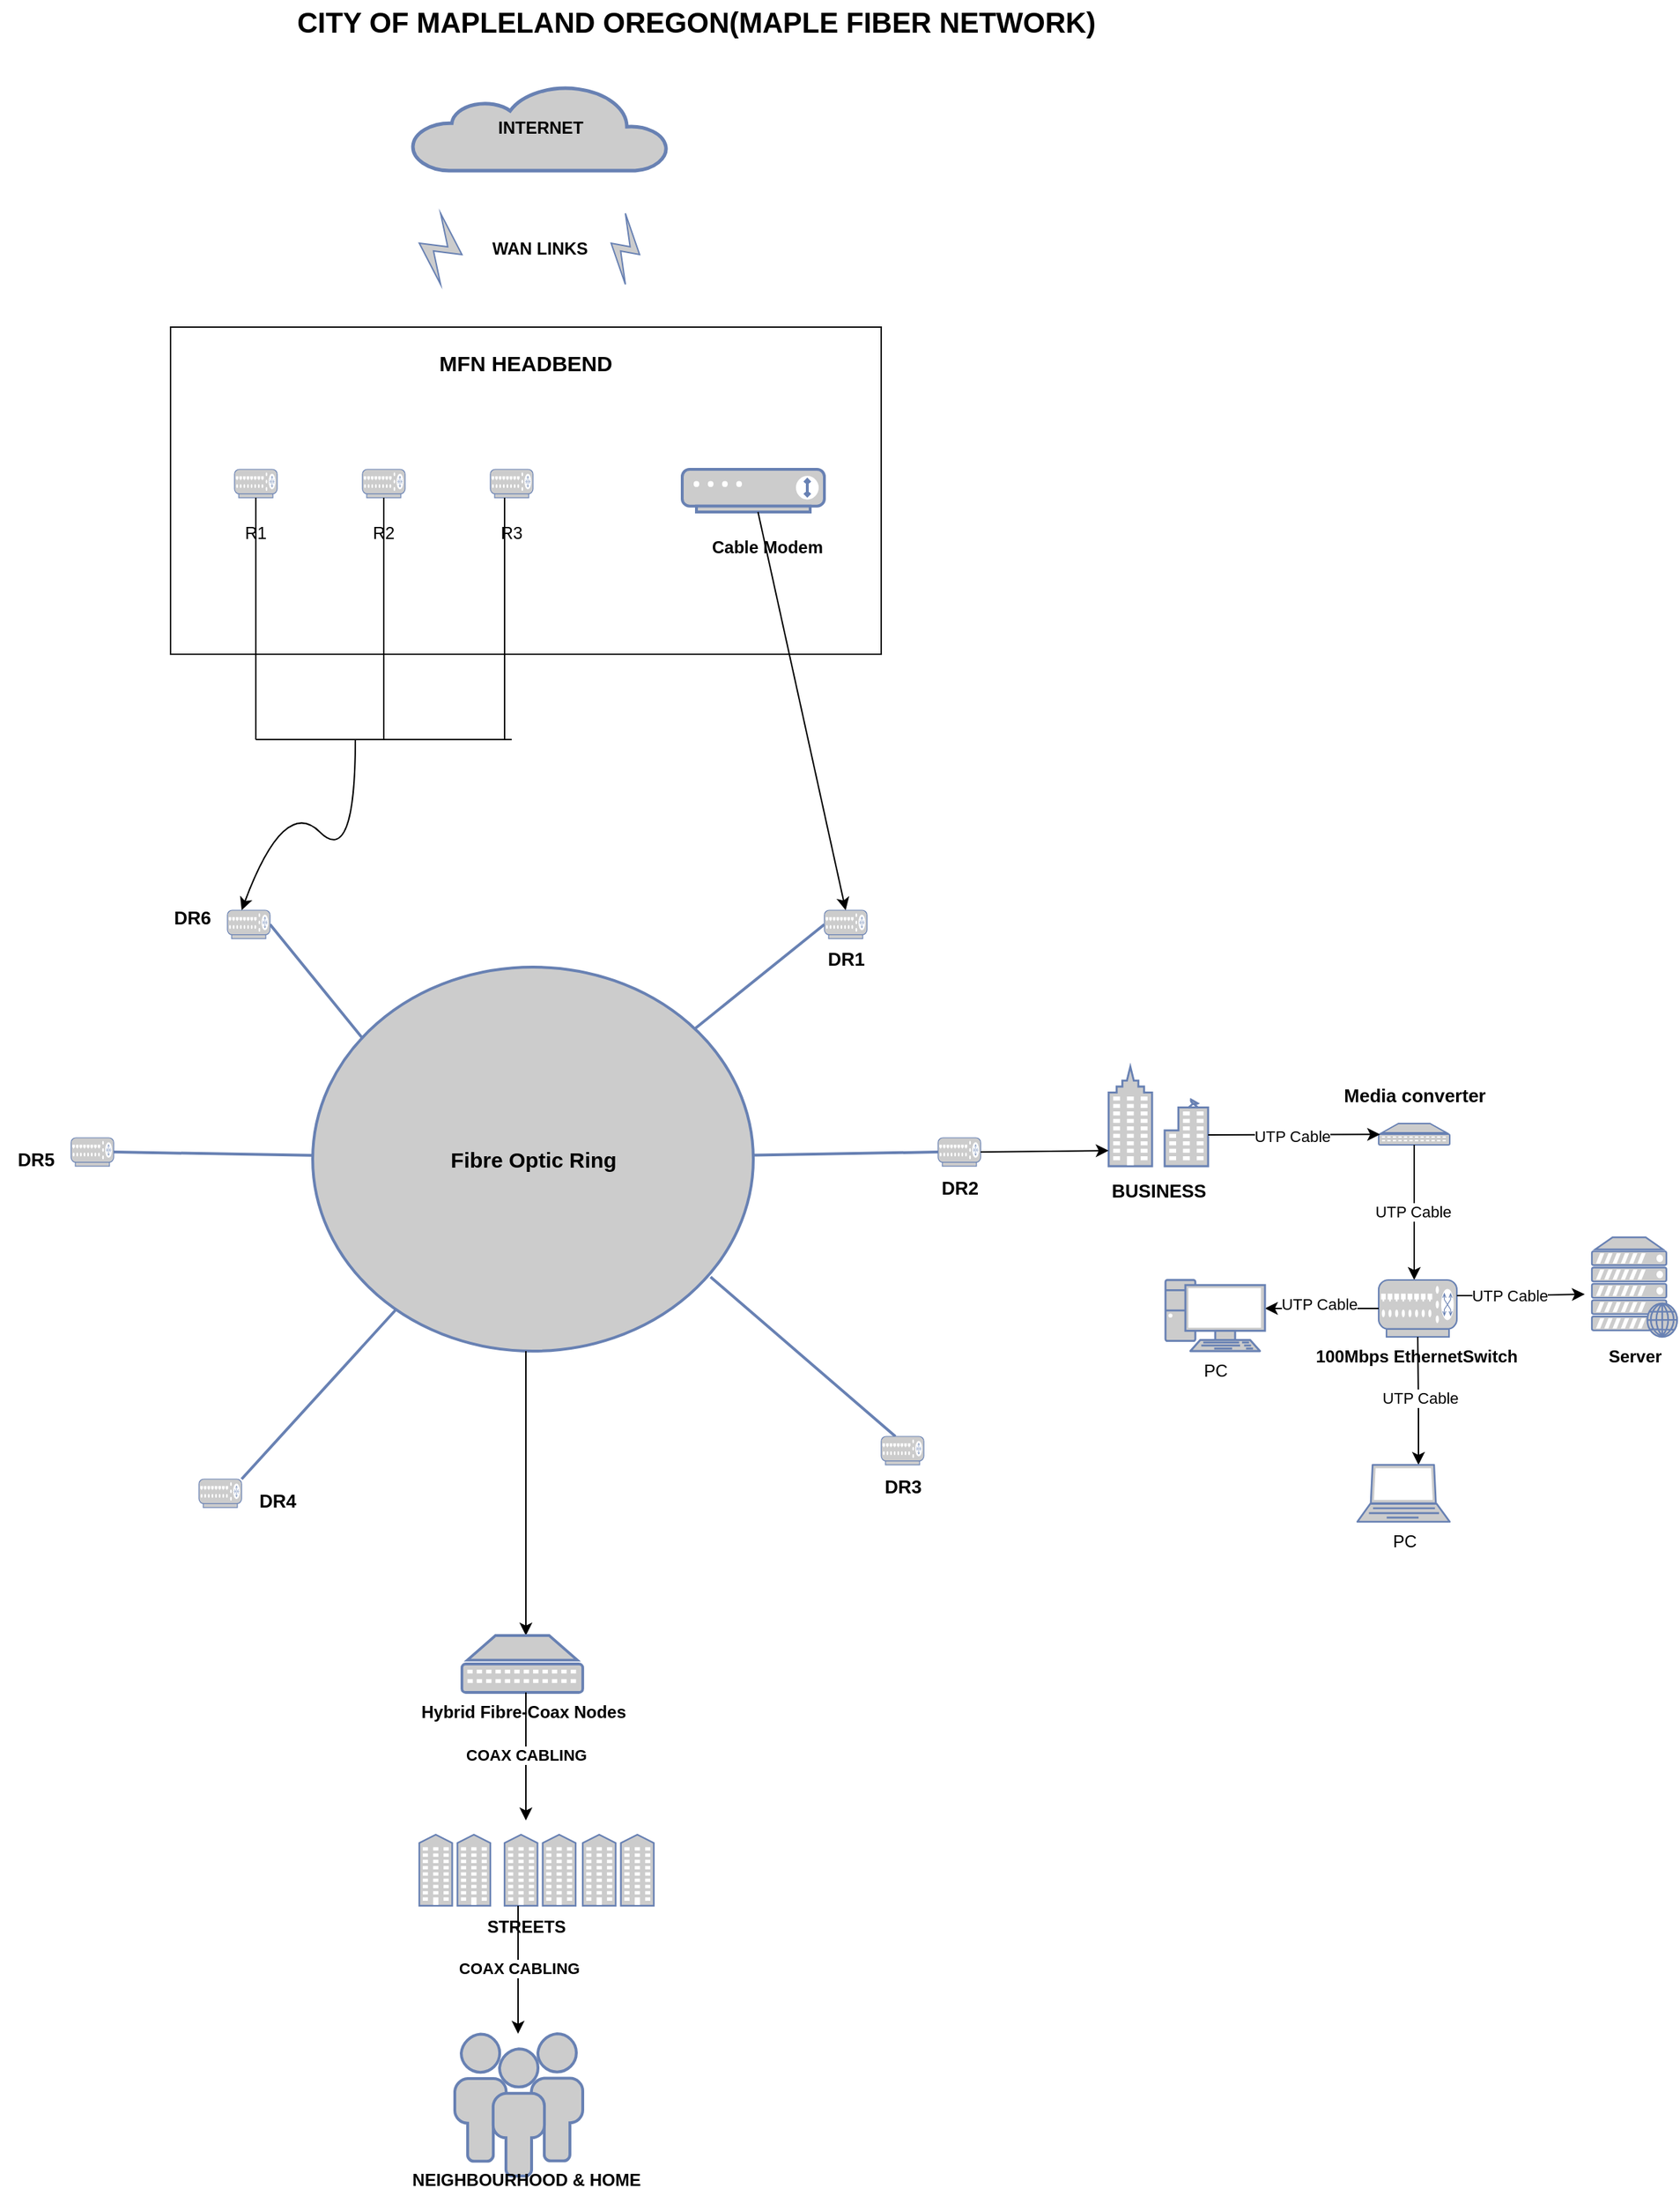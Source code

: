 <mxfile version="26.0.11">
  <diagram id="rrfEjIyxjretShfny2cN" name="Page-1">
    <mxGraphModel dx="883" dy="1581" grid="1" gridSize="10" guides="1" tooltips="1" connect="1" arrows="1" fold="1" page="1" pageScale="1" pageWidth="850" pageHeight="1100" math="0" shadow="0">
      <root>
        <mxCell id="0" />
        <mxCell id="1" parent="0" />
        <mxCell id="mrlbMcpsEWyVSAu99CpQ-91" value="" style="group" vertex="1" connectable="0" parent="1">
          <mxGeometry x="140" y="-660" width="1180" height="1488" as="geometry" />
        </mxCell>
        <mxCell id="mrlbMcpsEWyVSAu99CpQ-38" value="" style="group" vertex="1" connectable="0" parent="mrlbMcpsEWyVSAu99CpQ-91">
          <mxGeometry y="570" width="700" height="440" as="geometry" />
        </mxCell>
        <mxCell id="mrlbMcpsEWyVSAu99CpQ-1" value="&lt;font style=&quot;color: rgb(0, 0, 0); font-size: 15px;&quot;&gt;&lt;b style=&quot;&quot;&gt;Fibre Optic Ring&lt;/b&gt;&lt;/font&gt;" style="html=1;fillColor=#CCCCCC;strokeColor=#6881B3;shape=ellipse;perimeter=ellipsePerimeter;gradientColor=none;gradientDirection=north;fontColor=#ffffff;strokeWidth=2;" vertex="1" parent="mrlbMcpsEWyVSAu99CpQ-38">
          <mxGeometry x="220" y="50" width="310" height="270" as="geometry" />
        </mxCell>
        <mxCell id="mrlbMcpsEWyVSAu99CpQ-2" value="" style="strokeColor=#6881B3;edgeStyle=none;rounded=0;endArrow=none;dashed=0;html=1;strokeWidth=2;entryX=0.113;entryY=0.185;entryDx=0;entryDy=0;entryPerimeter=0;" edge="1" target="mrlbMcpsEWyVSAu99CpQ-1" parent="mrlbMcpsEWyVSAu99CpQ-38">
          <mxGeometry relative="1" as="geometry">
            <mxPoint x="190" y="20" as="sourcePoint" />
            <mxPoint x="270.005" y="90.021" as="targetPoint" />
            <Array as="points" />
          </mxGeometry>
        </mxCell>
        <mxCell id="mrlbMcpsEWyVSAu99CpQ-4" value="" style="strokeColor=#6881B3;edgeStyle=none;rounded=0;endArrow=none;dashed=0;html=1;strokeWidth=2;" edge="1" target="mrlbMcpsEWyVSAu99CpQ-1" parent="mrlbMcpsEWyVSAu99CpQ-38">
          <mxGeometry relative="1" as="geometry">
            <mxPoint x="580" y="20" as="sourcePoint" />
          </mxGeometry>
        </mxCell>
        <mxCell id="mrlbMcpsEWyVSAu99CpQ-5" value="" style="strokeColor=#6881B3;edgeStyle=none;rounded=0;endArrow=none;dashed=0;html=1;strokeWidth=2;" edge="1" target="mrlbMcpsEWyVSAu99CpQ-1" parent="mrlbMcpsEWyVSAu99CpQ-38">
          <mxGeometry relative="1" as="geometry">
            <mxPoint x="660" y="180" as="sourcePoint" />
          </mxGeometry>
        </mxCell>
        <mxCell id="mrlbMcpsEWyVSAu99CpQ-6" value="" style="strokeColor=#6881B3;edgeStyle=none;rounded=0;endArrow=none;dashed=0;html=1;strokeWidth=2;" edge="1" target="mrlbMcpsEWyVSAu99CpQ-1" parent="mrlbMcpsEWyVSAu99CpQ-38">
          <mxGeometry relative="1" as="geometry">
            <mxPoint x="170" y="410" as="sourcePoint" />
          </mxGeometry>
        </mxCell>
        <mxCell id="mrlbMcpsEWyVSAu99CpQ-7" value="" style="strokeColor=#6881B3;edgeStyle=none;rounded=0;endArrow=none;dashed=0;html=1;strokeWidth=2;" edge="1" target="mrlbMcpsEWyVSAu99CpQ-1" parent="mrlbMcpsEWyVSAu99CpQ-38">
          <mxGeometry relative="1" as="geometry">
            <mxPoint x="80" y="180" as="sourcePoint" />
          </mxGeometry>
        </mxCell>
        <mxCell id="mrlbMcpsEWyVSAu99CpQ-10" value="" style="strokeColor=#6881B3;edgeStyle=none;rounded=0;endArrow=none;dashed=0;html=1;strokeWidth=2;exitX=0.903;exitY=0.807;exitDx=0;exitDy=0;exitPerimeter=0;" edge="1" parent="mrlbMcpsEWyVSAu99CpQ-38" source="mrlbMcpsEWyVSAu99CpQ-1">
          <mxGeometry relative="1" as="geometry">
            <mxPoint x="510" y="273" as="sourcePoint" />
            <mxPoint x="630" y="380" as="targetPoint" />
          </mxGeometry>
        </mxCell>
        <mxCell id="mrlbMcpsEWyVSAu99CpQ-11" value="&lt;font style=&quot;color: rgb(0, 0, 0); font-size: 13px;&quot;&gt;&lt;b&gt;DR1&lt;/b&gt;&lt;/font&gt;" style="fontColor=#0066CC;verticalAlign=top;verticalLabelPosition=bottom;labelPosition=center;align=center;html=1;outlineConnect=0;fillColor=#CCCCCC;strokeColor=#6881B3;gradientColor=none;gradientDirection=north;strokeWidth=2;shape=mxgraph.networks.router;" vertex="1" parent="mrlbMcpsEWyVSAu99CpQ-38">
          <mxGeometry x="580" y="10" width="30" height="20" as="geometry" />
        </mxCell>
        <mxCell id="mrlbMcpsEWyVSAu99CpQ-12" value="" style="fontColor=#0066CC;verticalAlign=top;verticalLabelPosition=bottom;labelPosition=center;align=center;html=1;outlineConnect=0;fillColor=#CCCCCC;strokeColor=#6881B3;gradientColor=none;gradientDirection=north;strokeWidth=2;shape=mxgraph.networks.router;" vertex="1" parent="mrlbMcpsEWyVSAu99CpQ-38">
          <mxGeometry x="160" y="10" width="30" height="20" as="geometry" />
        </mxCell>
        <mxCell id="mrlbMcpsEWyVSAu99CpQ-13" value="" style="fontColor=#0066CC;verticalAlign=top;verticalLabelPosition=bottom;labelPosition=center;align=center;html=1;outlineConnect=0;fillColor=#CCCCCC;strokeColor=#6881B3;gradientColor=none;gradientDirection=north;strokeWidth=2;shape=mxgraph.networks.router;" vertex="1" parent="mrlbMcpsEWyVSAu99CpQ-38">
          <mxGeometry x="660" y="170" width="30" height="20" as="geometry" />
        </mxCell>
        <mxCell id="mrlbMcpsEWyVSAu99CpQ-14" value="" style="fontColor=#0066CC;verticalAlign=top;verticalLabelPosition=bottom;labelPosition=center;align=center;html=1;outlineConnect=0;fillColor=#CCCCCC;strokeColor=#6881B3;gradientColor=none;gradientDirection=north;strokeWidth=2;shape=mxgraph.networks.router;" vertex="1" parent="mrlbMcpsEWyVSAu99CpQ-38">
          <mxGeometry x="620" y="380" width="30" height="20" as="geometry" />
        </mxCell>
        <mxCell id="mrlbMcpsEWyVSAu99CpQ-15" value="" style="fontColor=#0066CC;verticalAlign=top;verticalLabelPosition=bottom;labelPosition=center;align=center;html=1;outlineConnect=0;fillColor=#CCCCCC;strokeColor=#6881B3;gradientColor=none;gradientDirection=north;strokeWidth=2;shape=mxgraph.networks.router;" vertex="1" parent="mrlbMcpsEWyVSAu99CpQ-38">
          <mxGeometry x="140" y="410" width="30" height="20" as="geometry" />
        </mxCell>
        <mxCell id="mrlbMcpsEWyVSAu99CpQ-16" value="" style="fontColor=#0066CC;verticalAlign=top;verticalLabelPosition=bottom;labelPosition=center;align=center;html=1;outlineConnect=0;fillColor=#CCCCCC;strokeColor=#6881B3;gradientColor=none;gradientDirection=north;strokeWidth=2;shape=mxgraph.networks.router;" vertex="1" parent="mrlbMcpsEWyVSAu99CpQ-38">
          <mxGeometry x="50" y="170" width="30" height="20" as="geometry" />
        </mxCell>
        <mxCell id="mrlbMcpsEWyVSAu99CpQ-19" value="&lt;font style=&quot;color: rgb(0, 0, 0); font-size: 13px;&quot;&gt;&lt;b&gt;DR2&lt;/b&gt;&lt;/font&gt;" style="text;html=1;align=center;verticalAlign=middle;resizable=0;points=[];autosize=1;strokeColor=none;fillColor=none;" vertex="1" parent="mrlbMcpsEWyVSAu99CpQ-38">
          <mxGeometry x="650" y="190" width="50" height="30" as="geometry" />
        </mxCell>
        <mxCell id="mrlbMcpsEWyVSAu99CpQ-20" value="&lt;font style=&quot;color: rgb(0, 0, 0); font-size: 13px;&quot;&gt;&lt;b&gt;DR5&lt;/b&gt;&lt;/font&gt;" style="text;html=1;align=center;verticalAlign=middle;resizable=0;points=[];autosize=1;strokeColor=none;fillColor=none;" vertex="1" parent="mrlbMcpsEWyVSAu99CpQ-38">
          <mxGeometry y="170" width="50" height="30" as="geometry" />
        </mxCell>
        <mxCell id="mrlbMcpsEWyVSAu99CpQ-21" value="&lt;font style=&quot;color: rgb(0, 0, 0); font-size: 13px;&quot;&gt;&lt;b&gt;DR4&lt;/b&gt;&lt;/font&gt;" style="text;html=1;align=center;verticalAlign=middle;resizable=0;points=[];autosize=1;strokeColor=none;fillColor=none;" vertex="1" parent="mrlbMcpsEWyVSAu99CpQ-38">
          <mxGeometry x="170" y="410" width="50" height="30" as="geometry" />
        </mxCell>
        <mxCell id="mrlbMcpsEWyVSAu99CpQ-22" value="&lt;font style=&quot;color: rgb(0, 0, 0); font-size: 13px;&quot;&gt;&lt;b&gt;DR3&lt;/b&gt;&lt;/font&gt;" style="text;html=1;align=center;verticalAlign=middle;resizable=0;points=[];autosize=1;strokeColor=none;fillColor=none;" vertex="1" parent="mrlbMcpsEWyVSAu99CpQ-38">
          <mxGeometry x="610" y="400" width="50" height="30" as="geometry" />
        </mxCell>
        <mxCell id="mrlbMcpsEWyVSAu99CpQ-23" value="&lt;font style=&quot;color: rgb(0, 0, 0); font-size: 13px;&quot;&gt;&lt;b&gt;DR6&lt;/b&gt;&lt;/font&gt;" style="text;html=1;align=center;verticalAlign=middle;resizable=0;points=[];autosize=1;strokeColor=none;fillColor=none;" vertex="1" parent="mrlbMcpsEWyVSAu99CpQ-38">
          <mxGeometry x="110" width="50" height="30" as="geometry" />
        </mxCell>
        <mxCell id="mrlbMcpsEWyVSAu99CpQ-74" value="" style="endArrow=classic;html=1;rounded=0;" edge="1" parent="mrlbMcpsEWyVSAu99CpQ-38">
          <mxGeometry width="50" height="50" relative="1" as="geometry">
            <mxPoint x="370" y="320" as="sourcePoint" />
            <mxPoint x="370" y="520" as="targetPoint" />
            <Array as="points" />
          </mxGeometry>
        </mxCell>
        <mxCell id="mrlbMcpsEWyVSAu99CpQ-39" value="&lt;b&gt;&lt;font style=&quot;color: rgb(0, 0, 0);&quot;&gt;INTERNET&lt;/font&gt;&lt;/b&gt;" style="html=1;outlineConnect=0;fillColor=#CCCCCC;strokeColor=#6881B3;gradientColor=none;gradientDirection=north;strokeWidth=2;shape=mxgraph.networks.cloud;fontColor=#ffffff;" vertex="1" parent="mrlbMcpsEWyVSAu99CpQ-91">
          <mxGeometry x="290" width="180" height="60" as="geometry" />
        </mxCell>
        <mxCell id="mrlbMcpsEWyVSAu99CpQ-40" value="" style="fontColor=#0066CC;verticalAlign=top;verticalLabelPosition=bottom;labelPosition=center;align=center;html=1;outlineConnect=0;fillColor=#CCCCCC;strokeColor=#6881B3;gradientColor=none;gradientDirection=north;strokeWidth=2;shape=mxgraph.networks.comm_link;" vertex="1" parent="mrlbMcpsEWyVSAu99CpQ-91">
          <mxGeometry x="430" y="90" width="20" height="50" as="geometry" />
        </mxCell>
        <mxCell id="mrlbMcpsEWyVSAu99CpQ-41" value="" style="fontColor=#0066CC;verticalAlign=top;verticalLabelPosition=bottom;labelPosition=center;align=center;html=1;outlineConnect=0;fillColor=#CCCCCC;strokeColor=#6881B3;gradientColor=none;gradientDirection=north;strokeWidth=2;shape=mxgraph.networks.comm_link;" vertex="1" parent="mrlbMcpsEWyVSAu99CpQ-91">
          <mxGeometry x="295" y="90" width="30" height="50" as="geometry" />
        </mxCell>
        <mxCell id="mrlbMcpsEWyVSAu99CpQ-42" value="&lt;b&gt;WAN LINKS&lt;/b&gt;" style="text;html=1;align=center;verticalAlign=middle;whiteSpace=wrap;rounded=0;" vertex="1" parent="mrlbMcpsEWyVSAu99CpQ-91">
          <mxGeometry x="340" y="100" width="80" height="30" as="geometry" />
        </mxCell>
        <mxCell id="mrlbMcpsEWyVSAu99CpQ-43" value="" style="group" vertex="1" connectable="0" parent="mrlbMcpsEWyVSAu99CpQ-91">
          <mxGeometry x="120" y="170" width="500" height="580" as="geometry" />
        </mxCell>
        <mxCell id="mrlbMcpsEWyVSAu99CpQ-24" value="" style="rounded=0;whiteSpace=wrap;html=1;align=left;" vertex="1" parent="mrlbMcpsEWyVSAu99CpQ-43">
          <mxGeometry width="500" height="230" as="geometry" />
        </mxCell>
        <mxCell id="mrlbMcpsEWyVSAu99CpQ-25" value="&lt;b&gt;&lt;font style=&quot;font-size: 15px;&quot;&gt;MFN HEADBEND&lt;/font&gt;&lt;/b&gt;" style="text;html=1;align=center;verticalAlign=middle;whiteSpace=wrap;rounded=0;" vertex="1" parent="mrlbMcpsEWyVSAu99CpQ-43">
          <mxGeometry x="90" y="10" width="320" height="30" as="geometry" />
        </mxCell>
        <mxCell id="mrlbMcpsEWyVSAu99CpQ-26" value="" style="fontColor=#0066CC;verticalAlign=top;verticalLabelPosition=bottom;labelPosition=center;align=center;html=1;outlineConnect=0;fillColor=#CCCCCC;strokeColor=#6881B3;gradientColor=none;gradientDirection=north;strokeWidth=2;shape=mxgraph.networks.router;" vertex="1" parent="mrlbMcpsEWyVSAu99CpQ-43">
          <mxGeometry x="45" y="100" width="30" height="20" as="geometry" />
        </mxCell>
        <mxCell id="mrlbMcpsEWyVSAu99CpQ-27" value="" style="fontColor=#0066CC;verticalAlign=top;verticalLabelPosition=bottom;labelPosition=center;align=center;html=1;outlineConnect=0;fillColor=#CCCCCC;strokeColor=#6881B3;gradientColor=none;gradientDirection=north;strokeWidth=2;shape=mxgraph.networks.router;" vertex="1" parent="mrlbMcpsEWyVSAu99CpQ-43">
          <mxGeometry x="135" y="100" width="30" height="20" as="geometry" />
        </mxCell>
        <mxCell id="mrlbMcpsEWyVSAu99CpQ-28" value="" style="fontColor=#0066CC;verticalAlign=top;verticalLabelPosition=bottom;labelPosition=center;align=center;html=1;outlineConnect=0;fillColor=#CCCCCC;strokeColor=#6881B3;gradientColor=none;gradientDirection=north;strokeWidth=2;shape=mxgraph.networks.router;" vertex="1" parent="mrlbMcpsEWyVSAu99CpQ-43">
          <mxGeometry x="225" y="100" width="30" height="20" as="geometry" />
        </mxCell>
        <mxCell id="mrlbMcpsEWyVSAu99CpQ-30" value="R1" style="text;html=1;align=center;verticalAlign=middle;whiteSpace=wrap;rounded=0;" vertex="1" parent="mrlbMcpsEWyVSAu99CpQ-43">
          <mxGeometry x="30" y="130" width="60" height="30" as="geometry" />
        </mxCell>
        <mxCell id="mrlbMcpsEWyVSAu99CpQ-31" value="R2" style="text;html=1;align=center;verticalAlign=middle;whiteSpace=wrap;rounded=0;" vertex="1" parent="mrlbMcpsEWyVSAu99CpQ-43">
          <mxGeometry x="120" y="130" width="60" height="30" as="geometry" />
        </mxCell>
        <mxCell id="mrlbMcpsEWyVSAu99CpQ-32" value="R3" style="text;html=1;align=center;verticalAlign=middle;whiteSpace=wrap;rounded=0;" vertex="1" parent="mrlbMcpsEWyVSAu99CpQ-43">
          <mxGeometry x="210" y="130" width="60" height="30" as="geometry" />
        </mxCell>
        <mxCell id="mrlbMcpsEWyVSAu99CpQ-35" value="" style="fontColor=#0066CC;verticalAlign=top;verticalLabelPosition=bottom;labelPosition=center;align=center;html=1;outlineConnect=0;fillColor=#CCCCCC;strokeColor=#6881B3;gradientColor=none;gradientDirection=north;strokeWidth=2;shape=mxgraph.networks.modem;" vertex="1" parent="mrlbMcpsEWyVSAu99CpQ-43">
          <mxGeometry x="360" y="100" width="100" height="30" as="geometry" />
        </mxCell>
        <mxCell id="mrlbMcpsEWyVSAu99CpQ-36" value="&lt;b&gt;Cable Modem&lt;/b&gt;" style="text;html=1;align=center;verticalAlign=middle;whiteSpace=wrap;rounded=0;" vertex="1" parent="mrlbMcpsEWyVSAu99CpQ-43">
          <mxGeometry x="380" y="140" width="80" height="30" as="geometry" />
        </mxCell>
        <mxCell id="mrlbMcpsEWyVSAu99CpQ-49" value="" style="line;strokeWidth=1;direction=south;html=1;" vertex="1" parent="mrlbMcpsEWyVSAu99CpQ-43">
          <mxGeometry x="55" y="120" width="10" height="170" as="geometry" />
        </mxCell>
        <mxCell id="mrlbMcpsEWyVSAu99CpQ-50" value="" style="line;strokeWidth=1;direction=south;html=1;" vertex="1" parent="mrlbMcpsEWyVSAu99CpQ-43">
          <mxGeometry x="145" y="120" width="10" height="170" as="geometry" />
        </mxCell>
        <mxCell id="mrlbMcpsEWyVSAu99CpQ-51" value="" style="line;strokeWidth=1;direction=south;html=1;" vertex="1" parent="mrlbMcpsEWyVSAu99CpQ-43">
          <mxGeometry x="230" y="120" width="10" height="170" as="geometry" />
        </mxCell>
        <mxCell id="mrlbMcpsEWyVSAu99CpQ-52" value="" style="line;strokeWidth=1;html=1;perimeter=backbonePerimeter;points=[];outlineConnect=0;" vertex="1" parent="mrlbMcpsEWyVSAu99CpQ-43">
          <mxGeometry x="60" y="285" width="180" height="10" as="geometry" />
        </mxCell>
        <mxCell id="mrlbMcpsEWyVSAu99CpQ-55" value="" style="curved=1;endArrow=classic;html=1;rounded=0;" edge="1" parent="mrlbMcpsEWyVSAu99CpQ-43" source="mrlbMcpsEWyVSAu99CpQ-52">
          <mxGeometry width="50" height="50" relative="1" as="geometry">
            <mxPoint x="80" y="380" as="sourcePoint" />
            <mxPoint x="50" y="410" as="targetPoint" />
            <Array as="points">
              <mxPoint x="130" y="380" />
              <mxPoint x="80" y="330" />
            </Array>
          </mxGeometry>
        </mxCell>
        <mxCell id="mrlbMcpsEWyVSAu99CpQ-44" value="" style="endArrow=classic;html=1;rounded=0;entryX=0.5;entryY=0;entryDx=0;entryDy=0;entryPerimeter=0;" edge="1" parent="mrlbMcpsEWyVSAu99CpQ-91" source="mrlbMcpsEWyVSAu99CpQ-35" target="mrlbMcpsEWyVSAu99CpQ-11">
          <mxGeometry width="50" height="50" relative="1" as="geometry">
            <mxPoint x="400" y="550" as="sourcePoint" />
            <mxPoint x="400" y="650" as="targetPoint" />
          </mxGeometry>
        </mxCell>
        <mxCell id="mrlbMcpsEWyVSAu99CpQ-56" value="" style="fontColor=#0066CC;verticalAlign=top;verticalLabelPosition=bottom;labelPosition=center;align=center;html=1;outlineConnect=0;fillColor=#CCCCCC;strokeColor=#6881B3;gradientColor=none;gradientDirection=north;strokeWidth=2;shape=mxgraph.networks.business_center;" vertex="1" parent="mrlbMcpsEWyVSAu99CpQ-91">
          <mxGeometry x="780" y="690" width="70" height="70" as="geometry" />
        </mxCell>
        <mxCell id="mrlbMcpsEWyVSAu99CpQ-57" value="&lt;font style=&quot;color: rgb(0, 0, 0); font-size: 13px;&quot;&gt;&lt;b&gt;BUSINESS&lt;/b&gt;&lt;/font&gt;&lt;div&gt;&lt;font style=&quot;color: rgb(0, 0, 0); font-size: 13px;&quot;&gt;&lt;b&gt;&lt;br&gt;&lt;/b&gt;&lt;/font&gt;&lt;/div&gt;" style="text;html=1;align=center;verticalAlign=middle;resizable=0;points=[];autosize=1;strokeColor=none;fillColor=none;" vertex="1" parent="mrlbMcpsEWyVSAu99CpQ-91">
          <mxGeometry x="770" y="765" width="90" height="40" as="geometry" />
        </mxCell>
        <mxCell id="mrlbMcpsEWyVSAu99CpQ-58" value="" style="endArrow=classic;html=1;rounded=0;" edge="1" parent="mrlbMcpsEWyVSAu99CpQ-91">
          <mxGeometry width="50" height="50" relative="1" as="geometry">
            <mxPoint x="690" y="750" as="sourcePoint" />
            <mxPoint x="780" y="749" as="targetPoint" />
          </mxGeometry>
        </mxCell>
        <mxCell id="mrlbMcpsEWyVSAu99CpQ-59" value="" style="fontColor=#0066CC;verticalAlign=top;verticalLabelPosition=bottom;labelPosition=center;align=center;html=1;outlineConnect=0;fillColor=#CCCCCC;strokeColor=#6881B3;gradientColor=none;gradientDirection=north;strokeWidth=2;shape=mxgraph.networks.patch_panel;" vertex="1" parent="mrlbMcpsEWyVSAu99CpQ-91">
          <mxGeometry x="970" y="730" width="50" height="15" as="geometry" />
        </mxCell>
        <mxCell id="mrlbMcpsEWyVSAu99CpQ-61" value="" style="endArrow=classic;html=1;rounded=0;entryX=0.02;entryY=0.51;entryDx=0;entryDy=0;entryPerimeter=0;" edge="1" parent="mrlbMcpsEWyVSAu99CpQ-91" target="mrlbMcpsEWyVSAu99CpQ-59">
          <mxGeometry width="50" height="50" relative="1" as="geometry">
            <mxPoint x="850" y="738" as="sourcePoint" />
            <mxPoint x="940" y="737" as="targetPoint" />
            <Array as="points" />
          </mxGeometry>
        </mxCell>
        <mxCell id="mrlbMcpsEWyVSAu99CpQ-62" value="UTP Cable" style="edgeLabel;html=1;align=center;verticalAlign=middle;resizable=0;points=[];" vertex="1" connectable="0" parent="mrlbMcpsEWyVSAu99CpQ-61">
          <mxGeometry x="-0.025" y="-1" relative="1" as="geometry">
            <mxPoint as="offset" />
          </mxGeometry>
        </mxCell>
        <mxCell id="mrlbMcpsEWyVSAu99CpQ-64" value="" style="endArrow=classic;html=1;rounded=0;exitX=0.5;exitY=1;exitDx=0;exitDy=0;exitPerimeter=0;" edge="1" parent="mrlbMcpsEWyVSAu99CpQ-91" source="mrlbMcpsEWyVSAu99CpQ-59">
          <mxGeometry width="50" height="50" relative="1" as="geometry">
            <mxPoint x="990" y="800" as="sourcePoint" />
            <mxPoint x="995" y="840" as="targetPoint" />
            <Array as="points" />
          </mxGeometry>
        </mxCell>
        <mxCell id="mrlbMcpsEWyVSAu99CpQ-65" value="UTP Cable" style="edgeLabel;html=1;align=center;verticalAlign=middle;resizable=0;points=[];" vertex="1" connectable="0" parent="mrlbMcpsEWyVSAu99CpQ-64">
          <mxGeometry x="-0.025" y="-1" relative="1" as="geometry">
            <mxPoint as="offset" />
          </mxGeometry>
        </mxCell>
        <mxCell id="mrlbMcpsEWyVSAu99CpQ-66" value="&lt;div&gt;&lt;font style=&quot;color: rgb(0, 0, 0); font-size: 13px;&quot;&gt;&lt;b&gt;Media converter&lt;/b&gt;&lt;/font&gt;&lt;/div&gt;" style="text;html=1;align=center;verticalAlign=middle;resizable=0;points=[];autosize=1;strokeColor=none;fillColor=none;" vertex="1" parent="mrlbMcpsEWyVSAu99CpQ-91">
          <mxGeometry x="935" y="695" width="120" height="30" as="geometry" />
        </mxCell>
        <mxCell id="mrlbMcpsEWyVSAu99CpQ-67" value="&lt;font style=&quot;color: rgb(0, 0, 0);&quot;&gt;&lt;b&gt;100Mbps EthernetSwitch&amp;nbsp;&lt;/b&gt;&lt;/font&gt;" style="fontColor=#0066CC;verticalAlign=top;verticalLabelPosition=bottom;labelPosition=center;align=center;html=1;outlineConnect=0;fillColor=#CCCCCC;strokeColor=#6881B3;gradientColor=none;gradientDirection=north;strokeWidth=2;shape=mxgraph.networks.switch;" vertex="1" parent="mrlbMcpsEWyVSAu99CpQ-91">
          <mxGeometry x="970" y="840" width="55" height="40" as="geometry" />
        </mxCell>
        <mxCell id="mrlbMcpsEWyVSAu99CpQ-68" value="" style="endArrow=classic;html=1;rounded=0;exitX=0;exitY=0.5;exitDx=0;exitDy=0;exitPerimeter=0;" edge="1" parent="mrlbMcpsEWyVSAu99CpQ-91" source="mrlbMcpsEWyVSAu99CpQ-67">
          <mxGeometry width="50" height="50" relative="1" as="geometry">
            <mxPoint x="830" y="901" as="sourcePoint" />
            <mxPoint x="890" y="860" as="targetPoint" />
          </mxGeometry>
        </mxCell>
        <mxCell id="mrlbMcpsEWyVSAu99CpQ-95" value="UTP Cable" style="edgeLabel;html=1;align=center;verticalAlign=middle;resizable=0;points=[];" vertex="1" connectable="0" parent="mrlbMcpsEWyVSAu99CpQ-68">
          <mxGeometry x="0.05" y="-3" relative="1" as="geometry">
            <mxPoint as="offset" />
          </mxGeometry>
        </mxCell>
        <mxCell id="mrlbMcpsEWyVSAu99CpQ-69" value="" style="endArrow=classic;html=1;rounded=0;exitX=0.5;exitY=1;exitDx=0;exitDy=0;exitPerimeter=0;" edge="1" parent="mrlbMcpsEWyVSAu99CpQ-91" source="mrlbMcpsEWyVSAu99CpQ-67">
          <mxGeometry width="50" height="50" relative="1" as="geometry">
            <mxPoint x="980" y="931" as="sourcePoint" />
            <mxPoint x="998" y="970" as="targetPoint" />
            <Array as="points">
              <mxPoint x="998" y="930" />
            </Array>
          </mxGeometry>
        </mxCell>
        <mxCell id="mrlbMcpsEWyVSAu99CpQ-97" value="UTP Cable" style="edgeLabel;html=1;align=center;verticalAlign=middle;resizable=0;points=[];" vertex="1" connectable="0" parent="mrlbMcpsEWyVSAu99CpQ-69">
          <mxGeometry x="-0.044" y="1" relative="1" as="geometry">
            <mxPoint as="offset" />
          </mxGeometry>
        </mxCell>
        <mxCell id="mrlbMcpsEWyVSAu99CpQ-70" value="" style="endArrow=classic;html=1;rounded=0;" edge="1" parent="mrlbMcpsEWyVSAu99CpQ-91">
          <mxGeometry width="50" height="50" relative="1" as="geometry">
            <mxPoint x="1025" y="851" as="sourcePoint" />
            <mxPoint x="1115" y="850" as="targetPoint" />
            <Array as="points">
              <mxPoint x="1055" y="851" />
              <mxPoint x="1065" y="851" />
            </Array>
          </mxGeometry>
        </mxCell>
        <mxCell id="mrlbMcpsEWyVSAu99CpQ-96" value="UTP Cable" style="edgeLabel;html=1;align=center;verticalAlign=middle;resizable=0;points=[];" vertex="1" connectable="0" parent="mrlbMcpsEWyVSAu99CpQ-70">
          <mxGeometry x="-0.178" relative="1" as="geometry">
            <mxPoint as="offset" />
          </mxGeometry>
        </mxCell>
        <mxCell id="mrlbMcpsEWyVSAu99CpQ-71" value="&lt;font style=&quot;color: rgb(0, 0, 0);&quot;&gt;&lt;b&gt;Server&lt;/b&gt;&lt;/font&gt;" style="fontColor=#0066CC;verticalAlign=top;verticalLabelPosition=bottom;labelPosition=center;align=center;html=1;outlineConnect=0;fillColor=#CCCCCC;strokeColor=#6881B3;gradientColor=none;gradientDirection=north;strokeWidth=2;shape=mxgraph.networks.web_server;" vertex="1" parent="mrlbMcpsEWyVSAu99CpQ-91">
          <mxGeometry x="1120" y="810" width="60" height="70" as="geometry" />
        </mxCell>
        <mxCell id="mrlbMcpsEWyVSAu99CpQ-72" value="&lt;font style=&quot;color: rgb(0, 0, 0);&quot;&gt;PC&lt;/font&gt;" style="fontColor=#0066CC;verticalAlign=top;verticalLabelPosition=bottom;labelPosition=center;align=center;html=1;outlineConnect=0;fillColor=#CCCCCC;strokeColor=#6881B3;gradientColor=none;gradientDirection=north;strokeWidth=2;shape=mxgraph.networks.laptop;" vertex="1" parent="mrlbMcpsEWyVSAu99CpQ-91">
          <mxGeometry x="955" y="970" width="65" height="40" as="geometry" />
        </mxCell>
        <mxCell id="mrlbMcpsEWyVSAu99CpQ-73" value="&lt;font style=&quot;color: rgb(0, 0, 0);&quot;&gt;PC&lt;/font&gt;" style="fontColor=#0066CC;verticalAlign=top;verticalLabelPosition=bottom;labelPosition=center;align=center;html=1;outlineConnect=0;fillColor=#CCCCCC;strokeColor=#6881B3;gradientColor=none;gradientDirection=north;strokeWidth=2;shape=mxgraph.networks.pc;" vertex="1" parent="mrlbMcpsEWyVSAu99CpQ-91">
          <mxGeometry x="820" y="840" width="70" height="50" as="geometry" />
        </mxCell>
        <mxCell id="mrlbMcpsEWyVSAu99CpQ-76" value="&lt;font style=&quot;color: rgb(0, 0, 0);&quot;&gt;&lt;b&gt;Hybrid Fibre-Coax Nodes&lt;/b&gt;&lt;/font&gt;" style="fontColor=#0066CC;verticalAlign=top;verticalLabelPosition=bottom;labelPosition=center;align=center;html=1;outlineConnect=0;fillColor=#CCCCCC;strokeColor=#6881B3;gradientColor=none;gradientDirection=north;strokeWidth=2;shape=mxgraph.networks.patch_panel;" vertex="1" parent="mrlbMcpsEWyVSAu99CpQ-91">
          <mxGeometry x="325" y="1090" width="85" height="40" as="geometry" />
        </mxCell>
        <mxCell id="mrlbMcpsEWyVSAu99CpQ-80" value="" style="group" vertex="1" connectable="0" parent="mrlbMcpsEWyVSAu99CpQ-91">
          <mxGeometry x="295" y="1230" width="175" height="50" as="geometry" />
        </mxCell>
        <mxCell id="mrlbMcpsEWyVSAu99CpQ-77" value="" style="fontColor=#0066CC;verticalAlign=top;verticalLabelPosition=bottom;labelPosition=center;align=center;html=1;outlineConnect=0;fillColor=#CCCCCC;strokeColor=#6881B3;gradientColor=none;gradientDirection=north;strokeWidth=2;shape=mxgraph.networks.community;" vertex="1" parent="mrlbMcpsEWyVSAu99CpQ-80">
          <mxGeometry width="50" height="50" as="geometry" />
        </mxCell>
        <mxCell id="mrlbMcpsEWyVSAu99CpQ-78" value="" style="fontColor=#0066CC;verticalAlign=top;verticalLabelPosition=bottom;labelPosition=center;align=center;html=1;outlineConnect=0;fillColor=#CCCCCC;strokeColor=#6881B3;gradientColor=none;gradientDirection=north;strokeWidth=2;shape=mxgraph.networks.community;" vertex="1" parent="mrlbMcpsEWyVSAu99CpQ-80">
          <mxGeometry x="60" width="50" height="50" as="geometry" />
        </mxCell>
        <mxCell id="mrlbMcpsEWyVSAu99CpQ-79" value="" style="fontColor=#0066CC;verticalAlign=top;verticalLabelPosition=bottom;labelPosition=center;align=center;html=1;outlineConnect=0;fillColor=#CCCCCC;strokeColor=#6881B3;gradientColor=none;gradientDirection=north;strokeWidth=2;shape=mxgraph.networks.community;" vertex="1" parent="mrlbMcpsEWyVSAu99CpQ-80">
          <mxGeometry x="115" width="50" height="50" as="geometry" />
        </mxCell>
        <mxCell id="mrlbMcpsEWyVSAu99CpQ-81" value="&lt;b&gt;&lt;font style=&quot;color: rgb(0, 0, 0);&quot;&gt;STREETS&lt;/font&gt;&lt;/b&gt;" style="text;html=1;align=center;verticalAlign=middle;resizable=0;points=[];autosize=1;strokeColor=none;fillColor=none;" vertex="1" parent="mrlbMcpsEWyVSAu99CpQ-91">
          <mxGeometry x="330" y="1280" width="80" height="30" as="geometry" />
        </mxCell>
        <mxCell id="mrlbMcpsEWyVSAu99CpQ-83" value="" style="endArrow=classic;html=1;rounded=0;" edge="1" parent="mrlbMcpsEWyVSAu99CpQ-91">
          <mxGeometry width="50" height="50" relative="1" as="geometry">
            <mxPoint x="370" y="1130" as="sourcePoint" />
            <mxPoint x="370" y="1220" as="targetPoint" />
            <Array as="points" />
          </mxGeometry>
        </mxCell>
        <mxCell id="mrlbMcpsEWyVSAu99CpQ-84" value="&lt;b&gt;COAX CABLING&lt;/b&gt;" style="edgeLabel;html=1;align=center;verticalAlign=middle;resizable=0;points=[];" vertex="1" connectable="0" parent="mrlbMcpsEWyVSAu99CpQ-83">
          <mxGeometry x="-0.022" relative="1" as="geometry">
            <mxPoint as="offset" />
          </mxGeometry>
        </mxCell>
        <mxCell id="mrlbMcpsEWyVSAu99CpQ-85" value="" style="fontColor=#0066CC;verticalAlign=top;verticalLabelPosition=bottom;labelPosition=center;align=center;html=1;outlineConnect=0;fillColor=#CCCCCC;strokeColor=#6881B3;gradientColor=none;gradientDirection=north;strokeWidth=2;shape=mxgraph.networks.users;" vertex="1" parent="mrlbMcpsEWyVSAu99CpQ-91">
          <mxGeometry x="320" y="1370" width="90" height="100" as="geometry" />
        </mxCell>
        <mxCell id="mrlbMcpsEWyVSAu99CpQ-86" value="" style="endArrow=classic;html=1;rounded=0;" edge="1" parent="mrlbMcpsEWyVSAu99CpQ-91">
          <mxGeometry width="50" height="50" relative="1" as="geometry">
            <mxPoint x="364.5" y="1280" as="sourcePoint" />
            <mxPoint x="364.5" y="1370" as="targetPoint" />
            <Array as="points" />
          </mxGeometry>
        </mxCell>
        <mxCell id="mrlbMcpsEWyVSAu99CpQ-87" value="&lt;b&gt;COAX CABLING&lt;/b&gt;" style="edgeLabel;html=1;align=center;verticalAlign=middle;resizable=0;points=[];" vertex="1" connectable="0" parent="mrlbMcpsEWyVSAu99CpQ-86">
          <mxGeometry x="-0.022" relative="1" as="geometry">
            <mxPoint as="offset" />
          </mxGeometry>
        </mxCell>
        <mxCell id="mrlbMcpsEWyVSAu99CpQ-88" value="&lt;b&gt;NEIGHBOURHOOD &amp;amp; HOME&lt;/b&gt;" style="text;html=1;align=center;verticalAlign=middle;resizable=0;points=[];autosize=1;strokeColor=none;fillColor=none;" vertex="1" parent="mrlbMcpsEWyVSAu99CpQ-91">
          <mxGeometry x="280" y="1458" width="180" height="30" as="geometry" />
        </mxCell>
        <mxCell id="mrlbMcpsEWyVSAu99CpQ-92" value="&lt;b&gt;&lt;font style=&quot;font-size: 20px;&quot;&gt;CITY OF MAPLELAND OREGON(MAPLE FIBER NETWORK)&lt;/font&gt;&lt;/b&gt;" style="text;html=1;align=center;verticalAlign=middle;whiteSpace=wrap;rounded=0;" vertex="1" parent="1">
          <mxGeometry x="340" y="-720" width="580" height="30" as="geometry" />
        </mxCell>
      </root>
    </mxGraphModel>
  </diagram>
</mxfile>
